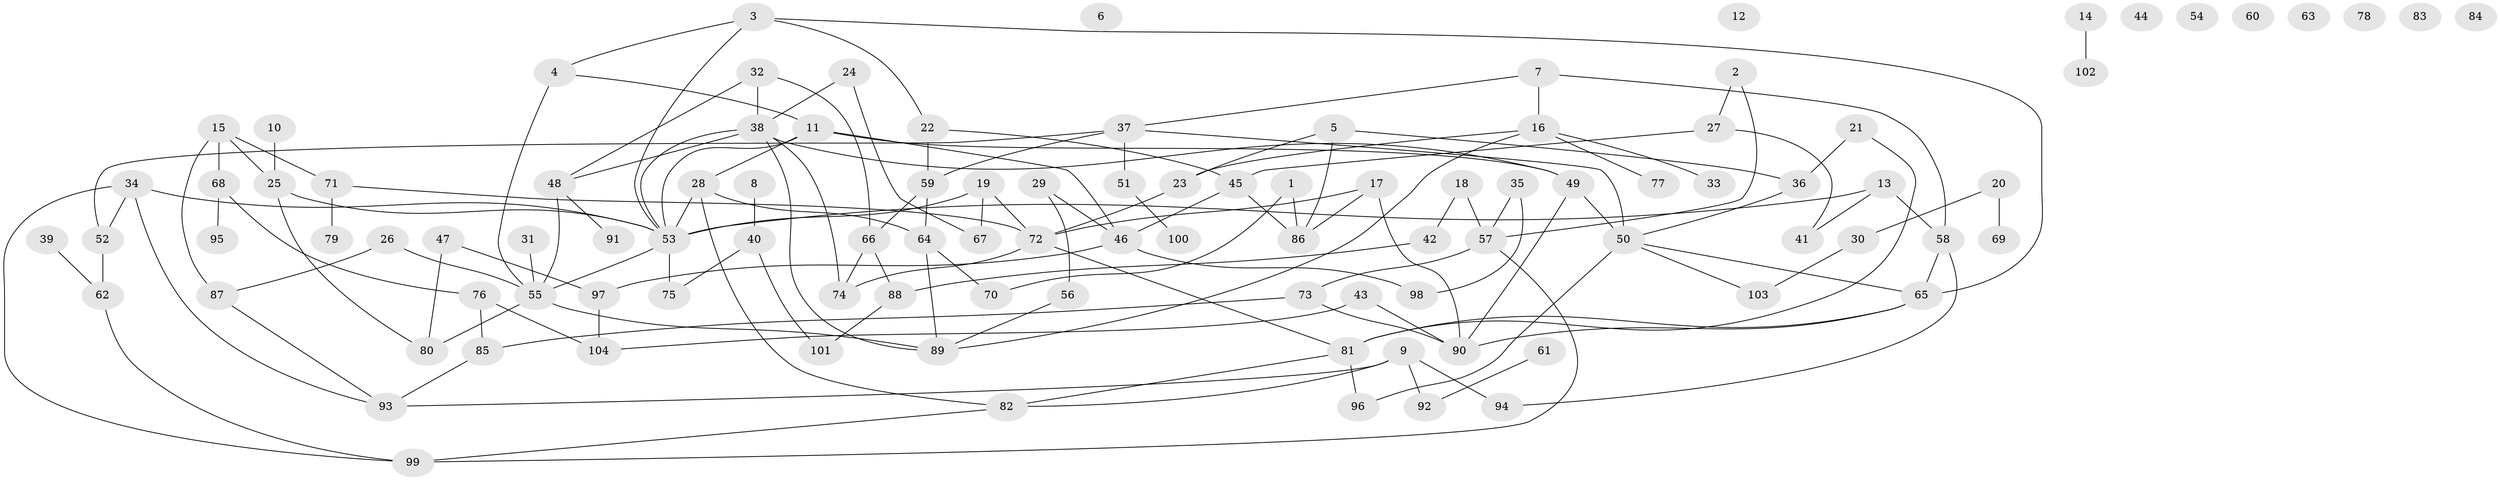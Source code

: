 // coarse degree distribution, {0: 0.24390243902439024, 1: 0.24390243902439024, 3: 0.04878048780487805, 4: 0.0975609756097561, 8: 0.04878048780487805, 2: 0.1951219512195122, 5: 0.04878048780487805, 7: 0.04878048780487805, 16: 0.024390243902439025}
// Generated by graph-tools (version 1.1) at 2025/43/03/04/25 21:43:41]
// undirected, 104 vertices, 144 edges
graph export_dot {
graph [start="1"]
  node [color=gray90,style=filled];
  1;
  2;
  3;
  4;
  5;
  6;
  7;
  8;
  9;
  10;
  11;
  12;
  13;
  14;
  15;
  16;
  17;
  18;
  19;
  20;
  21;
  22;
  23;
  24;
  25;
  26;
  27;
  28;
  29;
  30;
  31;
  32;
  33;
  34;
  35;
  36;
  37;
  38;
  39;
  40;
  41;
  42;
  43;
  44;
  45;
  46;
  47;
  48;
  49;
  50;
  51;
  52;
  53;
  54;
  55;
  56;
  57;
  58;
  59;
  60;
  61;
  62;
  63;
  64;
  65;
  66;
  67;
  68;
  69;
  70;
  71;
  72;
  73;
  74;
  75;
  76;
  77;
  78;
  79;
  80;
  81;
  82;
  83;
  84;
  85;
  86;
  87;
  88;
  89;
  90;
  91;
  92;
  93;
  94;
  95;
  96;
  97;
  98;
  99;
  100;
  101;
  102;
  103;
  104;
  1 -- 70;
  1 -- 86;
  2 -- 27;
  2 -- 57;
  3 -- 4;
  3 -- 22;
  3 -- 53;
  3 -- 65;
  4 -- 11;
  4 -- 55;
  5 -- 23;
  5 -- 36;
  5 -- 86;
  7 -- 16;
  7 -- 37;
  7 -- 58;
  8 -- 40;
  9 -- 82;
  9 -- 92;
  9 -- 93;
  9 -- 94;
  10 -- 25;
  11 -- 28;
  11 -- 46;
  11 -- 49;
  11 -- 53;
  13 -- 41;
  13 -- 53;
  13 -- 58;
  14 -- 102;
  15 -- 25;
  15 -- 68;
  15 -- 71;
  15 -- 87;
  16 -- 23;
  16 -- 33;
  16 -- 77;
  16 -- 89;
  17 -- 72;
  17 -- 86;
  17 -- 90;
  18 -- 42;
  18 -- 57;
  19 -- 53;
  19 -- 67;
  19 -- 72;
  20 -- 30;
  20 -- 69;
  21 -- 36;
  21 -- 81;
  22 -- 45;
  22 -- 59;
  23 -- 72;
  24 -- 38;
  24 -- 67;
  25 -- 53;
  25 -- 80;
  26 -- 55;
  26 -- 87;
  27 -- 41;
  27 -- 45;
  28 -- 53;
  28 -- 64;
  28 -- 82;
  29 -- 46;
  29 -- 56;
  30 -- 103;
  31 -- 55;
  32 -- 38;
  32 -- 48;
  32 -- 66;
  34 -- 52;
  34 -- 53;
  34 -- 93;
  34 -- 99;
  35 -- 57;
  35 -- 98;
  36 -- 50;
  37 -- 50;
  37 -- 51;
  37 -- 52;
  37 -- 59;
  38 -- 48;
  38 -- 49;
  38 -- 53;
  38 -- 74;
  38 -- 89;
  39 -- 62;
  40 -- 75;
  40 -- 101;
  42 -- 88;
  43 -- 90;
  43 -- 104;
  45 -- 46;
  45 -- 86;
  46 -- 97;
  46 -- 98;
  47 -- 80;
  47 -- 97;
  48 -- 55;
  48 -- 91;
  49 -- 50;
  49 -- 90;
  50 -- 65;
  50 -- 96;
  50 -- 103;
  51 -- 100;
  52 -- 62;
  53 -- 55;
  53 -- 75;
  55 -- 80;
  55 -- 89;
  56 -- 89;
  57 -- 73;
  57 -- 99;
  58 -- 65;
  58 -- 94;
  59 -- 64;
  59 -- 66;
  61 -- 92;
  62 -- 99;
  64 -- 70;
  64 -- 89;
  65 -- 81;
  65 -- 90;
  66 -- 74;
  66 -- 88;
  68 -- 76;
  68 -- 95;
  71 -- 72;
  71 -- 79;
  72 -- 74;
  72 -- 81;
  73 -- 85;
  73 -- 90;
  76 -- 85;
  76 -- 104;
  81 -- 82;
  81 -- 96;
  82 -- 99;
  85 -- 93;
  87 -- 93;
  88 -- 101;
  97 -- 104;
}
